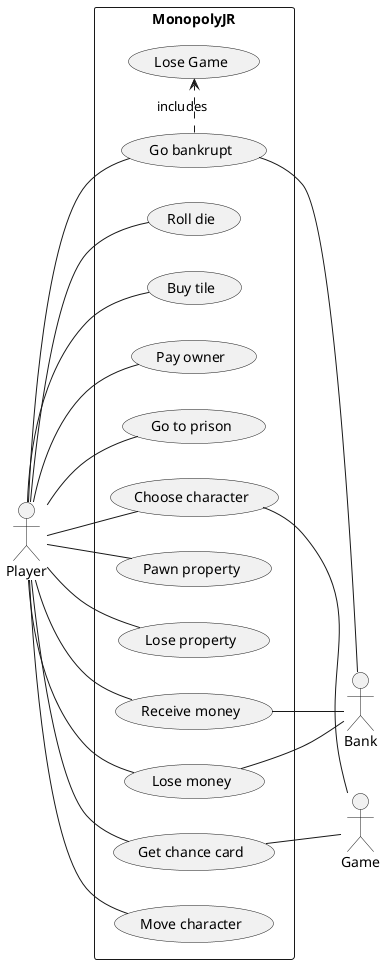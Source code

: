 @startuml
left to right direction

rectangle MonopolyJR {
usecase "Roll die" as uc1
usecase "Buy tile" as uc2
usecase "Pay owner" as uc3
usecase "Go to prison" as uc4
usecase "Choose character" as uc5
usecase "Go bankrupt" as uc6
usecase "Pawn property" as uc7
usecase "Lose property" as uc8
usecase "Receive money" as uc9
usecase "Lose money" as uc10
usecase "Get chance card" as uc11
usecase "Move character" as uc12
usecase "Lose Game" as uc13


}

actor Player as pl
actor Bank as bk
actor Game as gm

pl -- uc1
pl -- uc2
pl -- uc3
pl -- uc4
pl -- uc5
pl -- uc6
pl -- uc7
pl -- uc8
pl -- uc9
pl -- uc10
pl -- uc11
pl -- uc12
uc5 -- gm
uc9 -- bk
uc10 -- bk
uc11 -- gm
uc6 -- bk
uc6 .> uc13 : includes



@enduml